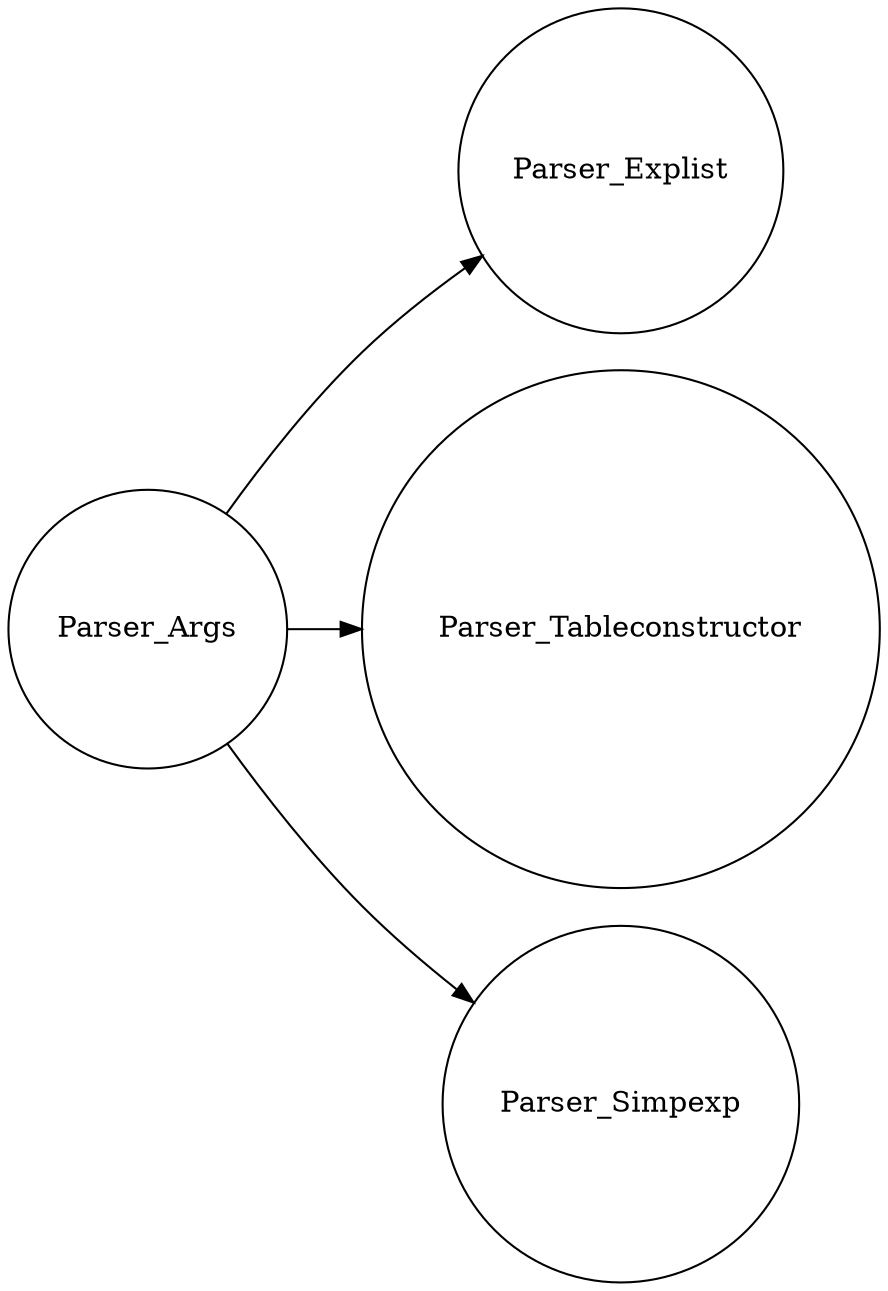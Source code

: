 digraph stat {
  rankdir=LR;
	node [shape = circle];
  Parser_Args -> Parser_Explist[label=""];
  Parser_Args -> Parser_Tableconstructor[label=""];
  Parser_Args -> Parser_Simpexp[label=""];
}
